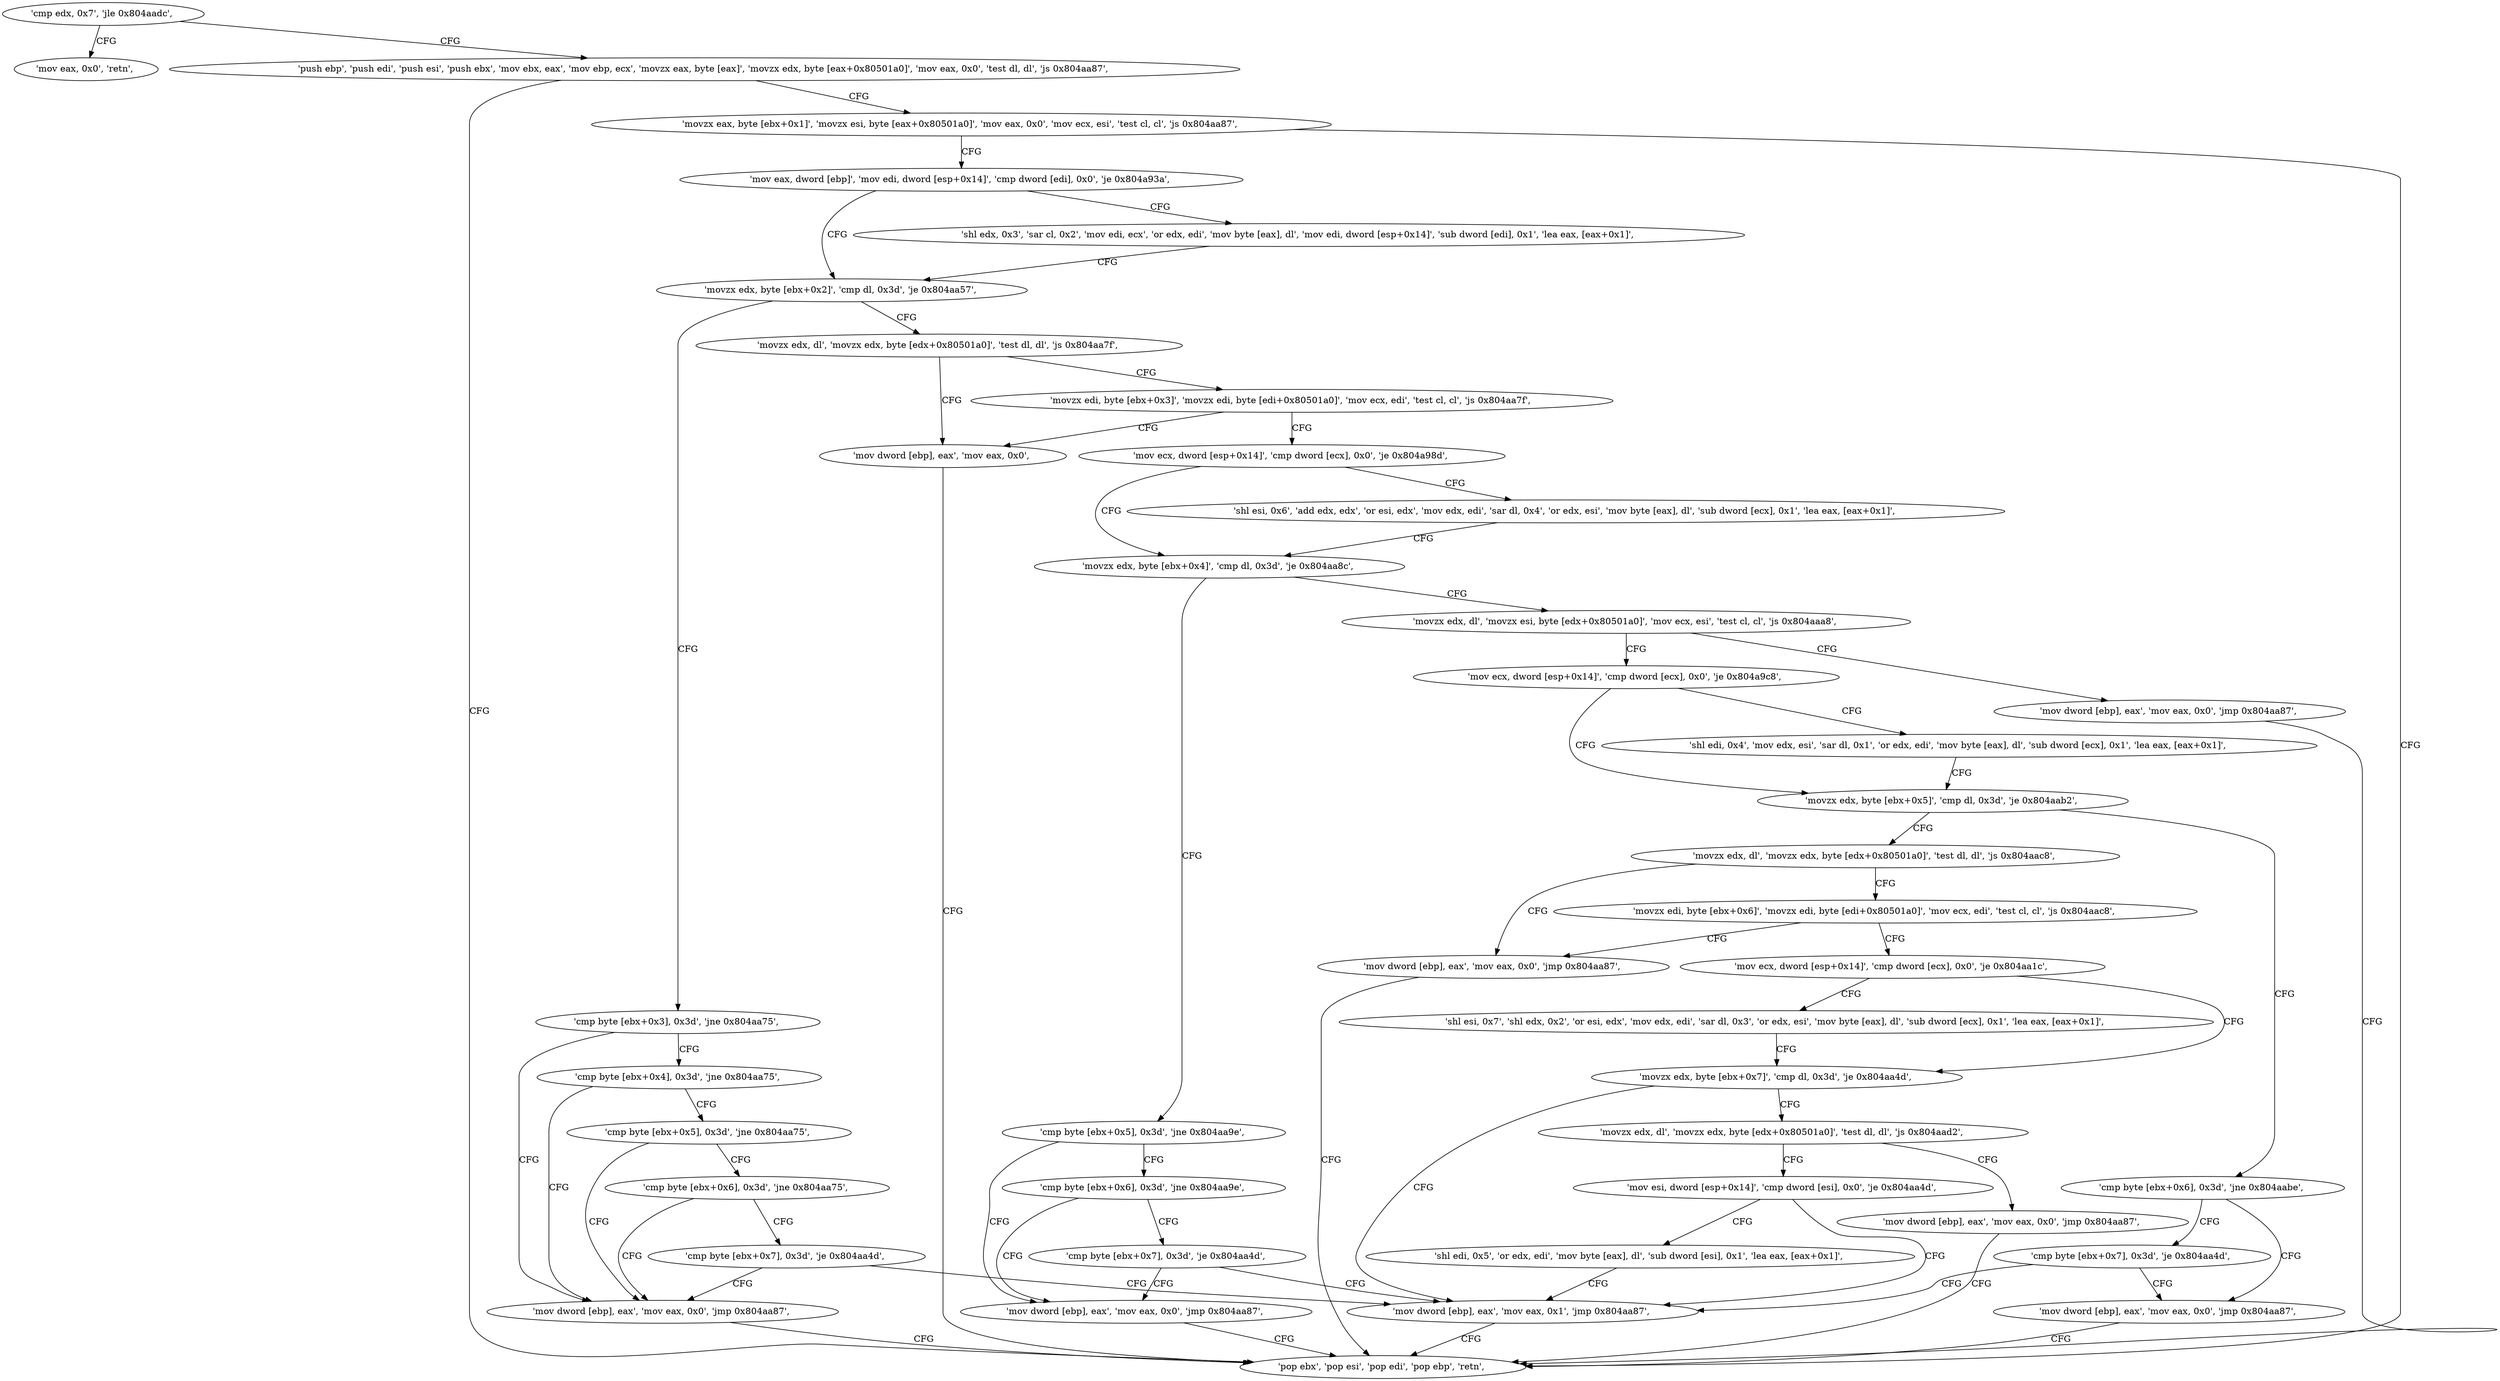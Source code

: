 digraph "func" {
"134523094" [label = "'cmp edx, 0x7', 'jle 0x804aadc', " ]
"134523612" [label = "'mov eax, 0x0', 'retn', " ]
"134523103" [label = "'push ebp', 'push edi', 'push esi', 'push ebx', 'mov ebx, eax', 'mov ebp, ecx', 'movzx eax, byte [eax]', 'movzx edx, byte [eax+0x80501a0]', 'mov eax, 0x0', 'test dl, dl', 'js 0x804aa87', " ]
"134523527" [label = "'pop ebx', 'pop esi', 'pop edi', 'pop ebp', 'retn', " ]
"134523134" [label = "'movzx eax, byte [ebx+0x1]', 'movzx esi, byte [eax+0x80501a0]', 'mov eax, 0x0', 'mov ecx, esi', 'test cl, cl', 'js 0x804aa87', " ]
"134523160" [label = "'mov eax, dword [ebp]', 'mov edi, dword [esp+0x14]', 'cmp dword [edi], 0x0', 'je 0x804a93a', " ]
"134523194" [label = "'movzx edx, byte [ebx+0x2]', 'cmp dl, 0x3d', 'je 0x804aa57', " ]
"134523172" [label = "'shl edx, 0x3', 'sar cl, 0x2', 'mov edi, ecx', 'or edx, edi', 'mov byte [eax], dl', 'mov edi, dword [esp+0x14]', 'sub dword [edi], 0x1', 'lea eax, [eax+0x1]', " ]
"134523479" [label = "'cmp byte [ebx+0x3], 0x3d', 'jne 0x804aa75', " ]
"134523207" [label = "'movzx edx, dl', 'movzx edx, byte [edx+0x80501a0]', 'test dl, dl', 'js 0x804aa7f', " ]
"134523509" [label = "'mov dword [ebp], eax', 'mov eax, 0x0', 'jmp 0x804aa87', " ]
"134523485" [label = "'cmp byte [ebx+0x4], 0x3d', 'jne 0x804aa75', " ]
"134523519" [label = "'mov dword [ebp], eax', 'mov eax, 0x0', " ]
"134523225" [label = "'movzx edi, byte [ebx+0x3]', 'movzx edi, byte [edi+0x80501a0]', 'mov ecx, edi', 'test cl, cl', 'js 0x804aa7f', " ]
"134523491" [label = "'cmp byte [ebx+0x5], 0x3d', 'jne 0x804aa75', " ]
"134523246" [label = "'mov ecx, dword [esp+0x14]', 'cmp dword [ecx], 0x0', 'je 0x804a98d', " ]
"134523497" [label = "'cmp byte [ebx+0x6], 0x3d', 'jne 0x804aa75', " ]
"134523277" [label = "'movzx edx, byte [ebx+0x4]', 'cmp dl, 0x3d', 'je 0x804aa8c', " ]
"134523255" [label = "'shl esi, 0x6', 'add edx, edx', 'or esi, edx', 'mov edx, edi', 'sar dl, 0x4', 'or edx, esi', 'mov byte [eax], dl', 'sub dword [ecx], 0x1', 'lea eax, [eax+0x1]', " ]
"134523503" [label = "'cmp byte [ebx+0x7], 0x3d', 'je 0x804aa4d', " ]
"134523532" [label = "'cmp byte [ebx+0x5], 0x3d', 'jne 0x804aa9e', " ]
"134523290" [label = "'movzx edx, dl', 'movzx esi, byte [edx+0x80501a0]', 'mov ecx, esi', 'test cl, cl', 'js 0x804aaa8', " ]
"134523469" [label = "'mov dword [ebp], eax', 'mov eax, 0x1', 'jmp 0x804aa87', " ]
"134523550" [label = "'mov dword [ebp], eax', 'mov eax, 0x0', 'jmp 0x804aa87', " ]
"134523538" [label = "'cmp byte [ebx+0x6], 0x3d', 'jne 0x804aa9e', " ]
"134523560" [label = "'mov dword [ebp], eax', 'mov eax, 0x0', 'jmp 0x804aa87', " ]
"134523310" [label = "'mov ecx, dword [esp+0x14]', 'cmp dword [ecx], 0x0', 'je 0x804a9c8', " ]
"134523544" [label = "'cmp byte [ebx+0x7], 0x3d', 'je 0x804aa4d', " ]
"134523336" [label = "'movzx edx, byte [ebx+0x5]', 'cmp dl, 0x3d', 'je 0x804aab2', " ]
"134523319" [label = "'shl edi, 0x4', 'mov edx, esi', 'sar dl, 0x1', 'or edx, edi', 'mov byte [eax], dl', 'sub dword [ecx], 0x1', 'lea eax, [eax+0x1]', " ]
"134523570" [label = "'cmp byte [ebx+0x6], 0x3d', 'jne 0x804aabe', " ]
"134523349" [label = "'movzx edx, dl', 'movzx edx, byte [edx+0x80501a0]', 'test dl, dl', 'js 0x804aac8', " ]
"134523582" [label = "'mov dword [ebp], eax', 'mov eax, 0x0', 'jmp 0x804aa87', " ]
"134523576" [label = "'cmp byte [ebx+0x7], 0x3d', 'je 0x804aa4d', " ]
"134523592" [label = "'mov dword [ebp], eax', 'mov eax, 0x0', 'jmp 0x804aa87', " ]
"134523367" [label = "'movzx edi, byte [ebx+0x6]', 'movzx edi, byte [edi+0x80501a0]', 'mov ecx, edi', 'test cl, cl', 'js 0x804aac8', " ]
"134523388" [label = "'mov ecx, dword [esp+0x14]', 'cmp dword [ecx], 0x0', 'je 0x804aa1c', " ]
"134523420" [label = "'movzx edx, byte [ebx+0x7]', 'cmp dl, 0x3d', 'je 0x804aa4d', " ]
"134523397" [label = "'shl esi, 0x7', 'shl edx, 0x2', 'or esi, edx', 'mov edx, edi', 'sar dl, 0x3', 'or edx, esi', 'mov byte [eax], dl', 'sub dword [ecx], 0x1', 'lea eax, [eax+0x1]', " ]
"134523429" [label = "'movzx edx, dl', 'movzx edx, byte [edx+0x80501a0]', 'test dl, dl', 'js 0x804aad2', " ]
"134523602" [label = "'mov dword [ebp], eax', 'mov eax, 0x0', 'jmp 0x804aa87', " ]
"134523447" [label = "'mov esi, dword [esp+0x14]', 'cmp dword [esi], 0x0', 'je 0x804aa4d', " ]
"134523456" [label = "'shl edi, 0x5', 'or edx, edi', 'mov byte [eax], dl', 'sub dword [esi], 0x1', 'lea eax, [eax+0x1]', " ]
"134523094" -> "134523612" [ label = "CFG" ]
"134523094" -> "134523103" [ label = "CFG" ]
"134523103" -> "134523527" [ label = "CFG" ]
"134523103" -> "134523134" [ label = "CFG" ]
"134523134" -> "134523527" [ label = "CFG" ]
"134523134" -> "134523160" [ label = "CFG" ]
"134523160" -> "134523194" [ label = "CFG" ]
"134523160" -> "134523172" [ label = "CFG" ]
"134523194" -> "134523479" [ label = "CFG" ]
"134523194" -> "134523207" [ label = "CFG" ]
"134523172" -> "134523194" [ label = "CFG" ]
"134523479" -> "134523509" [ label = "CFG" ]
"134523479" -> "134523485" [ label = "CFG" ]
"134523207" -> "134523519" [ label = "CFG" ]
"134523207" -> "134523225" [ label = "CFG" ]
"134523509" -> "134523527" [ label = "CFG" ]
"134523485" -> "134523509" [ label = "CFG" ]
"134523485" -> "134523491" [ label = "CFG" ]
"134523519" -> "134523527" [ label = "CFG" ]
"134523225" -> "134523519" [ label = "CFG" ]
"134523225" -> "134523246" [ label = "CFG" ]
"134523491" -> "134523509" [ label = "CFG" ]
"134523491" -> "134523497" [ label = "CFG" ]
"134523246" -> "134523277" [ label = "CFG" ]
"134523246" -> "134523255" [ label = "CFG" ]
"134523497" -> "134523509" [ label = "CFG" ]
"134523497" -> "134523503" [ label = "CFG" ]
"134523277" -> "134523532" [ label = "CFG" ]
"134523277" -> "134523290" [ label = "CFG" ]
"134523255" -> "134523277" [ label = "CFG" ]
"134523503" -> "134523469" [ label = "CFG" ]
"134523503" -> "134523509" [ label = "CFG" ]
"134523532" -> "134523550" [ label = "CFG" ]
"134523532" -> "134523538" [ label = "CFG" ]
"134523290" -> "134523560" [ label = "CFG" ]
"134523290" -> "134523310" [ label = "CFG" ]
"134523469" -> "134523527" [ label = "CFG" ]
"134523550" -> "134523527" [ label = "CFG" ]
"134523538" -> "134523550" [ label = "CFG" ]
"134523538" -> "134523544" [ label = "CFG" ]
"134523560" -> "134523527" [ label = "CFG" ]
"134523310" -> "134523336" [ label = "CFG" ]
"134523310" -> "134523319" [ label = "CFG" ]
"134523544" -> "134523469" [ label = "CFG" ]
"134523544" -> "134523550" [ label = "CFG" ]
"134523336" -> "134523570" [ label = "CFG" ]
"134523336" -> "134523349" [ label = "CFG" ]
"134523319" -> "134523336" [ label = "CFG" ]
"134523570" -> "134523582" [ label = "CFG" ]
"134523570" -> "134523576" [ label = "CFG" ]
"134523349" -> "134523592" [ label = "CFG" ]
"134523349" -> "134523367" [ label = "CFG" ]
"134523582" -> "134523527" [ label = "CFG" ]
"134523576" -> "134523469" [ label = "CFG" ]
"134523576" -> "134523582" [ label = "CFG" ]
"134523592" -> "134523527" [ label = "CFG" ]
"134523367" -> "134523592" [ label = "CFG" ]
"134523367" -> "134523388" [ label = "CFG" ]
"134523388" -> "134523420" [ label = "CFG" ]
"134523388" -> "134523397" [ label = "CFG" ]
"134523420" -> "134523469" [ label = "CFG" ]
"134523420" -> "134523429" [ label = "CFG" ]
"134523397" -> "134523420" [ label = "CFG" ]
"134523429" -> "134523602" [ label = "CFG" ]
"134523429" -> "134523447" [ label = "CFG" ]
"134523602" -> "134523527" [ label = "CFG" ]
"134523447" -> "134523469" [ label = "CFG" ]
"134523447" -> "134523456" [ label = "CFG" ]
"134523456" -> "134523469" [ label = "CFG" ]
}
